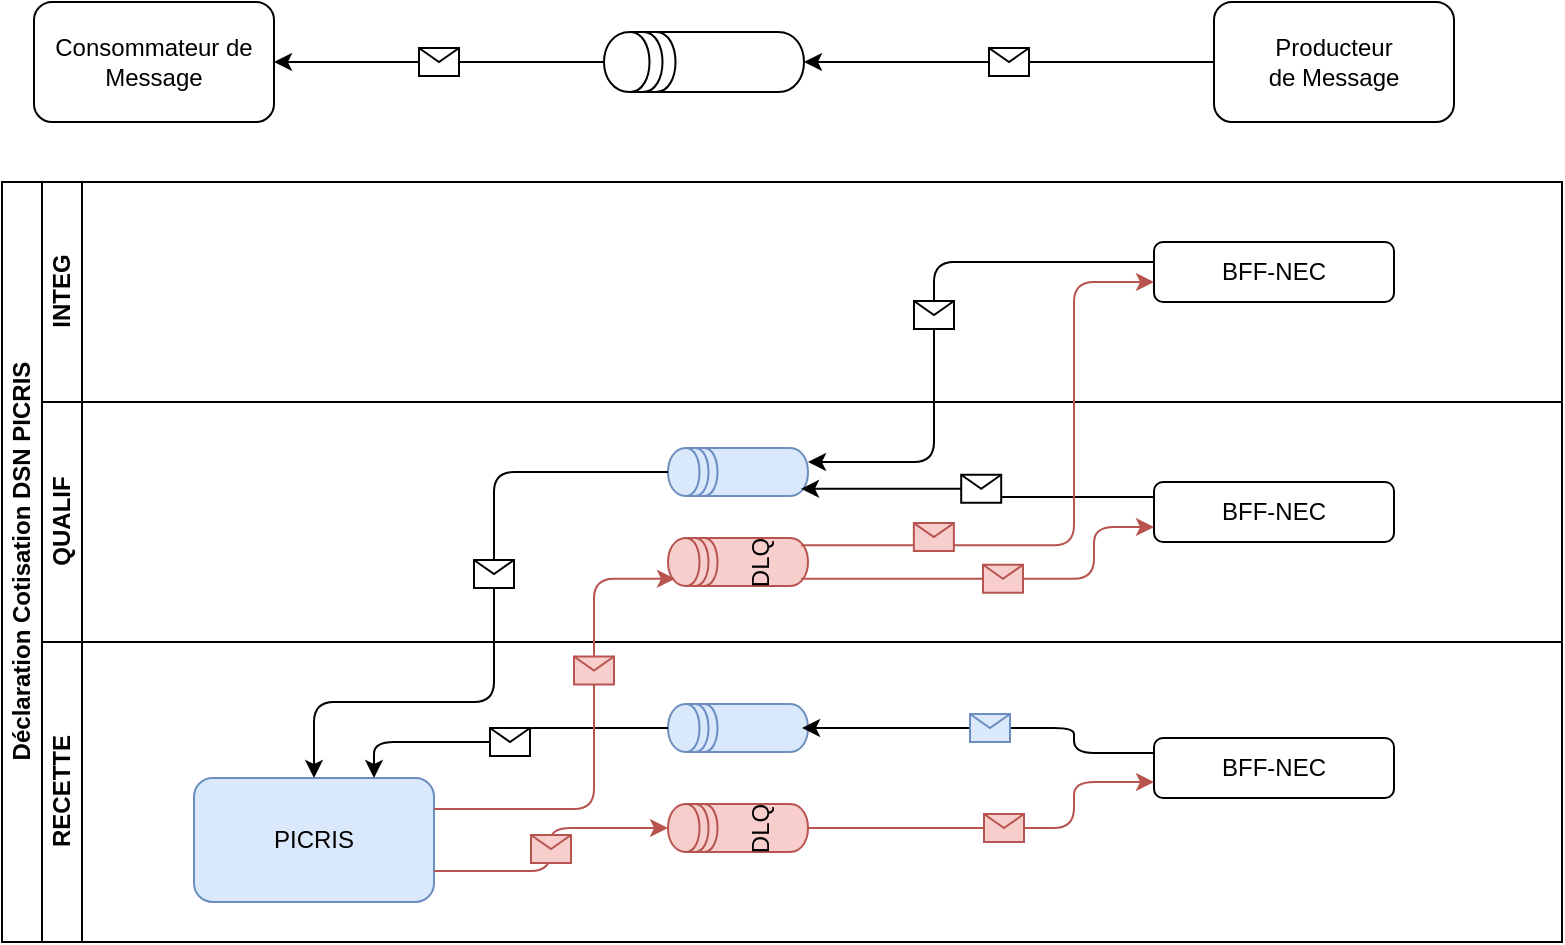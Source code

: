 <mxfile version="14.2.7" type="github">
  <diagram id="DB7DYyGe6dCBV-LKf9_g" name="Page-1">
    <mxGraphModel dx="1043" dy="501" grid="1" gridSize="10" guides="1" tooltips="1" connect="1" arrows="1" fold="1" page="1" pageScale="1" pageWidth="827" pageHeight="1169" math="0" shadow="0">
      <root>
        <mxCell id="0" />
        <mxCell id="1" parent="0" />
        <mxCell id="Vw3KiEQnQfza69MFVmrH-1" value="Consommateur de Message" style="rounded=1;whiteSpace=wrap;html=1;" parent="1" vertex="1">
          <mxGeometry x="40" y="20" width="120" height="60" as="geometry" />
        </mxCell>
        <mxCell id="Vw3KiEQnQfza69MFVmrH-3" value="&lt;div&gt;Producteur&lt;/div&gt;&lt;div&gt;de Message&lt;br&gt;&lt;/div&gt;" style="rounded=1;whiteSpace=wrap;html=1;" parent="1" vertex="1">
          <mxGeometry x="630" y="20" width="120" height="60" as="geometry" />
        </mxCell>
        <mxCell id="Vw3KiEQnQfza69MFVmrH-16" value="" style="shape=datastore;whiteSpace=wrap;html=1;rotation=-90;" parent="1" vertex="1">
          <mxGeometry x="360" width="30" height="100" as="geometry" />
        </mxCell>
        <mxCell id="yvAMT9Jdo3WJvmyWWWsH-12" value="Déclaration Cotisation DSN PICRIS" style="swimlane;html=1;childLayout=stackLayout;resizeParent=1;resizeParentMax=0;horizontal=0;startSize=20;horizontalStack=0;" parent="1" vertex="1">
          <mxGeometry x="24" y="110" width="780" height="380" as="geometry" />
        </mxCell>
        <mxCell id="yvAMT9Jdo3WJvmyWWWsH-13" value="INTEG" style="swimlane;html=1;startSize=20;horizontal=0;" parent="yvAMT9Jdo3WJvmyWWWsH-12" vertex="1">
          <mxGeometry x="20" width="760" height="110" as="geometry" />
        </mxCell>
        <mxCell id="fmMvQ1CZ4i4TI4SBkcEm-40" value="BFF-NEC" style="rounded=1;whiteSpace=wrap;html=1;" parent="yvAMT9Jdo3WJvmyWWWsH-13" vertex="1">
          <mxGeometry x="556" y="30" width="120" height="30" as="geometry" />
        </mxCell>
        <mxCell id="yvAMT9Jdo3WJvmyWWWsH-14" value="QUALIF" style="swimlane;html=1;startSize=20;horizontal=0;" parent="yvAMT9Jdo3WJvmyWWWsH-12" vertex="1">
          <mxGeometry x="20" y="110" width="760" height="120" as="geometry" />
        </mxCell>
        <mxCell id="fmMvQ1CZ4i4TI4SBkcEm-62" value="DLQ" style="shape=datastore;whiteSpace=wrap;html=1;rotation=-90;fillColor=#f8cecc;strokeColor=#b85450;" parent="yvAMT9Jdo3WJvmyWWWsH-14" vertex="1">
          <mxGeometry x="336" y="45" width="24" height="70" as="geometry" />
        </mxCell>
        <mxCell id="XuUBlldkIkATHeK3EOdW-91" value="" style="shape=datastore;whiteSpace=wrap;html=1;rotation=-90;fillColor=#dae8fc;strokeColor=#6c8ebf;" parent="yvAMT9Jdo3WJvmyWWWsH-14" vertex="1">
          <mxGeometry x="336" width="24" height="70" as="geometry" />
        </mxCell>
        <mxCell id="zpK8R6Z0TQCC7PV_zkhn-6" value="BFF-NEC" style="rounded=1;whiteSpace=wrap;html=1;" vertex="1" parent="yvAMT9Jdo3WJvmyWWWsH-14">
          <mxGeometry x="556" y="40" width="120" height="30" as="geometry" />
        </mxCell>
        <mxCell id="zpK8R6Z0TQCC7PV_zkhn-27" value="" style="endArrow=classic;html=1;strokeColor=#000000;entryX=0.15;entryY=0.95;entryDx=0;entryDy=0;exitX=0;exitY=0.25;exitDx=0;exitDy=0;entryPerimeter=0;edgeStyle=orthogonalEdgeStyle;" edge="1" parent="yvAMT9Jdo3WJvmyWWWsH-14" source="zpK8R6Z0TQCC7PV_zkhn-6" target="XuUBlldkIkATHeK3EOdW-91">
          <mxGeometry relative="1" as="geometry">
            <mxPoint x="565" y="54" as="sourcePoint" />
            <mxPoint x="360" y="54" as="targetPoint" />
          </mxGeometry>
        </mxCell>
        <mxCell id="zpK8R6Z0TQCC7PV_zkhn-28" value="" style="shape=message;html=1;outlineConnect=0;" vertex="1" parent="zpK8R6Z0TQCC7PV_zkhn-27">
          <mxGeometry width="20" height="14" relative="1" as="geometry">
            <mxPoint x="-10" y="-7" as="offset" />
          </mxGeometry>
        </mxCell>
        <mxCell id="zpK8R6Z0TQCC7PV_zkhn-29" value="" style="endArrow=classic;html=1;strokeColor=#b85450;edgeStyle=orthogonalEdgeStyle;fillColor=#f8cecc;exitX=0.15;exitY=0.95;exitDx=0;exitDy=0;entryX=0;entryY=0.75;entryDx=0;entryDy=0;exitPerimeter=0;" edge="1" parent="yvAMT9Jdo3WJvmyWWWsH-14" source="fmMvQ1CZ4i4TI4SBkcEm-62" target="zpK8R6Z0TQCC7PV_zkhn-6">
          <mxGeometry relative="1" as="geometry">
            <mxPoint x="446" y="93" as="sourcePoint" />
            <mxPoint x="619" y="70" as="targetPoint" />
            <Array as="points">
              <mxPoint x="526" y="88" />
              <mxPoint x="526" y="63" />
            </Array>
          </mxGeometry>
        </mxCell>
        <mxCell id="zpK8R6Z0TQCC7PV_zkhn-30" value="" style="shape=message;html=1;outlineConnect=0;fillColor=#f8cecc;strokeColor=#b85450;" vertex="1" parent="zpK8R6Z0TQCC7PV_zkhn-29">
          <mxGeometry width="20" height="14" relative="1" as="geometry">
            <mxPoint x="-10" y="-7" as="offset" />
          </mxGeometry>
        </mxCell>
        <mxCell id="yvAMT9Jdo3WJvmyWWWsH-15" value="RECETTE" style="swimlane;html=1;startSize=20;horizontal=0;" parent="yvAMT9Jdo3WJvmyWWWsH-12" vertex="1">
          <mxGeometry x="20" y="230" width="760" height="150" as="geometry" />
        </mxCell>
        <mxCell id="fmMvQ1CZ4i4TI4SBkcEm-39" value="PICRIS" style="rounded=1;whiteSpace=wrap;html=1;fillColor=#dae8fc;strokeColor=#6c8ebf;" parent="yvAMT9Jdo3WJvmyWWWsH-15" vertex="1">
          <mxGeometry x="76" y="68" width="120" height="62" as="geometry" />
        </mxCell>
        <mxCell id="zpK8R6Z0TQCC7PV_zkhn-7" value="BFF-NEC" style="rounded=1;whiteSpace=wrap;html=1;" vertex="1" parent="yvAMT9Jdo3WJvmyWWWsH-15">
          <mxGeometry x="556" y="48" width="120" height="30" as="geometry" />
        </mxCell>
        <mxCell id="zpK8R6Z0TQCC7PV_zkhn-8" value="" style="shape=datastore;whiteSpace=wrap;html=1;rotation=-90;fillColor=#dae8fc;strokeColor=#6c8ebf;" vertex="1" parent="yvAMT9Jdo3WJvmyWWWsH-15">
          <mxGeometry x="336" y="8" width="24" height="70" as="geometry" />
        </mxCell>
        <mxCell id="zpK8R6Z0TQCC7PV_zkhn-9" value="DLQ" style="shape=datastore;whiteSpace=wrap;html=1;rotation=-90;fillColor=#f8cecc;strokeColor=#b85450;" vertex="1" parent="yvAMT9Jdo3WJvmyWWWsH-15">
          <mxGeometry x="336" y="58" width="24" height="70" as="geometry" />
        </mxCell>
        <mxCell id="zpK8R6Z0TQCC7PV_zkhn-17" value="" style="endArrow=classic;html=1;strokeColor=#b85450;entryX=0.5;entryY=0;entryDx=0;entryDy=0;exitX=1;exitY=0.75;exitDx=0;exitDy=0;edgeStyle=orthogonalEdgeStyle;fillColor=#f8cecc;" edge="1" parent="yvAMT9Jdo3WJvmyWWWsH-15" source="fmMvQ1CZ4i4TI4SBkcEm-39" target="zpK8R6Z0TQCC7PV_zkhn-9">
          <mxGeometry relative="1" as="geometry">
            <mxPoint x="321" y="230" as="sourcePoint" />
            <mxPoint x="156" y="230" as="targetPoint" />
          </mxGeometry>
        </mxCell>
        <mxCell id="zpK8R6Z0TQCC7PV_zkhn-18" value="" style="shape=message;html=1;outlineConnect=0;fillColor=#f8cecc;strokeColor=#b85450;" vertex="1" parent="zpK8R6Z0TQCC7PV_zkhn-17">
          <mxGeometry width="20" height="14" relative="1" as="geometry">
            <mxPoint x="-10" y="-7" as="offset" />
          </mxGeometry>
        </mxCell>
        <mxCell id="zpK8R6Z0TQCC7PV_zkhn-14" value="" style="endArrow=classic;html=1;strokeColor=#000000;exitX=0.5;exitY=0;exitDx=0;exitDy=0;edgeStyle=orthogonalEdgeStyle;entryX=0.75;entryY=0;entryDx=0;entryDy=0;" edge="1" parent="yvAMT9Jdo3WJvmyWWWsH-15" source="zpK8R6Z0TQCC7PV_zkhn-8" target="fmMvQ1CZ4i4TI4SBkcEm-39">
          <mxGeometry relative="1" as="geometry">
            <mxPoint x="313" y="-85" as="sourcePoint" />
            <mxPoint x="196" y="90" as="targetPoint" />
            <Array as="points">
              <mxPoint x="236" y="43" />
              <mxPoint x="236" y="50" />
              <mxPoint x="166" y="50" />
            </Array>
          </mxGeometry>
        </mxCell>
        <mxCell id="zpK8R6Z0TQCC7PV_zkhn-15" value="" style="shape=message;html=1;outlineConnect=0;" vertex="1" parent="zpK8R6Z0TQCC7PV_zkhn-14">
          <mxGeometry width="20" height="14" relative="1" as="geometry">
            <mxPoint x="-10" y="-7" as="offset" />
          </mxGeometry>
        </mxCell>
        <mxCell id="zpK8R6Z0TQCC7PV_zkhn-23" value="" style="endArrow=classic;html=1;strokeColor=#b85450;edgeStyle=orthogonalEdgeStyle;fillColor=#f8cecc;exitX=0.5;exitY=1;exitDx=0;exitDy=0;" edge="1" parent="yvAMT9Jdo3WJvmyWWWsH-15" source="zpK8R6Z0TQCC7PV_zkhn-9">
          <mxGeometry relative="1" as="geometry">
            <mxPoint x="406" y="115" as="sourcePoint" />
            <mxPoint x="556" y="70" as="targetPoint" />
            <Array as="points">
              <mxPoint x="516" y="93" />
              <mxPoint x="516" y="70" />
            </Array>
          </mxGeometry>
        </mxCell>
        <mxCell id="zpK8R6Z0TQCC7PV_zkhn-24" value="" style="shape=message;html=1;outlineConnect=0;fillColor=#f8cecc;strokeColor=#b85450;" vertex="1" parent="zpK8R6Z0TQCC7PV_zkhn-23">
          <mxGeometry width="20" height="14" relative="1" as="geometry">
            <mxPoint x="-10" y="-7" as="offset" />
          </mxGeometry>
        </mxCell>
        <mxCell id="zpK8R6Z0TQCC7PV_zkhn-25" value="" style="endArrow=classic;html=1;strokeColor=#000000;exitX=0;exitY=0.25;exitDx=0;exitDy=0;edgeStyle=orthogonalEdgeStyle;" edge="1" parent="yvAMT9Jdo3WJvmyWWWsH-15" source="zpK8R6Z0TQCC7PV_zkhn-7">
          <mxGeometry relative="1" as="geometry">
            <mxPoint x="586" y="20" as="sourcePoint" />
            <mxPoint x="380" y="43" as="targetPoint" />
            <Array as="points">
              <mxPoint x="516" y="56" />
              <mxPoint x="516" y="43" />
            </Array>
          </mxGeometry>
        </mxCell>
        <mxCell id="zpK8R6Z0TQCC7PV_zkhn-26" value="" style="shape=message;html=1;outlineConnect=0;fillColor=#dae8fc;strokeColor=#6c8ebf;" vertex="1" parent="zpK8R6Z0TQCC7PV_zkhn-25">
          <mxGeometry width="20" height="14" relative="1" as="geometry">
            <mxPoint x="-10" y="-7" as="offset" />
          </mxGeometry>
        </mxCell>
        <mxCell id="fmMvQ1CZ4i4TI4SBkcEm-42" value="" style="endArrow=classic;html=1;strokeColor=#000000;exitX=0.5;exitY=0;exitDx=0;exitDy=0;edgeStyle=orthogonalEdgeStyle;entryX=0.5;entryY=0;entryDx=0;entryDy=0;" parent="yvAMT9Jdo3WJvmyWWWsH-12" source="XuUBlldkIkATHeK3EOdW-91" target="fmMvQ1CZ4i4TI4SBkcEm-39" edge="1">
          <mxGeometry relative="1" as="geometry">
            <mxPoint x="345" y="45" as="sourcePoint" />
            <mxPoint x="216" y="308" as="targetPoint" />
            <Array as="points">
              <mxPoint x="246" y="145" />
              <mxPoint x="246" y="260" />
              <mxPoint x="156" y="260" />
            </Array>
          </mxGeometry>
        </mxCell>
        <mxCell id="fmMvQ1CZ4i4TI4SBkcEm-43" value="" style="shape=message;html=1;outlineConnect=0;" parent="fmMvQ1CZ4i4TI4SBkcEm-42" vertex="1">
          <mxGeometry width="20" height="14" relative="1" as="geometry">
            <mxPoint x="-10" y="-34" as="offset" />
          </mxGeometry>
        </mxCell>
        <mxCell id="fmMvQ1CZ4i4TI4SBkcEm-44" value="" style="endArrow=classic;html=1;strokeColor=#000000;edgeStyle=orthogonalEdgeStyle;" parent="yvAMT9Jdo3WJvmyWWWsH-12" edge="1">
          <mxGeometry relative="1" as="geometry">
            <mxPoint x="576" y="40" as="sourcePoint" />
            <mxPoint x="403" y="140" as="targetPoint" />
            <Array as="points">
              <mxPoint x="466" y="40" />
              <mxPoint x="466" y="140" />
            </Array>
          </mxGeometry>
        </mxCell>
        <mxCell id="fmMvQ1CZ4i4TI4SBkcEm-45" value="" style="shape=message;html=1;outlineConnect=0;" parent="fmMvQ1CZ4i4TI4SBkcEm-44" vertex="1">
          <mxGeometry width="20" height="14" relative="1" as="geometry">
            <mxPoint x="-10" y="-7" as="offset" />
          </mxGeometry>
        </mxCell>
        <mxCell id="zpK8R6Z0TQCC7PV_zkhn-19" value="" style="endArrow=classic;html=1;strokeColor=#b85450;entryX=0.15;entryY=0.05;entryDx=0;entryDy=0;exitX=1;exitY=0.25;exitDx=0;exitDy=0;edgeStyle=orthogonalEdgeStyle;fillColor=#f8cecc;entryPerimeter=0;" edge="1" parent="yvAMT9Jdo3WJvmyWWWsH-12" source="fmMvQ1CZ4i4TI4SBkcEm-39" target="fmMvQ1CZ4i4TI4SBkcEm-62">
          <mxGeometry relative="1" as="geometry">
            <mxPoint x="216" y="344.5" as="sourcePoint" />
            <mxPoint x="333" y="323" as="targetPoint" />
            <Array as="points">
              <mxPoint x="296" y="314" />
              <mxPoint x="296" y="198" />
            </Array>
          </mxGeometry>
        </mxCell>
        <mxCell id="zpK8R6Z0TQCC7PV_zkhn-20" value="" style="shape=message;html=1;outlineConnect=0;fillColor=#f8cecc;strokeColor=#b85450;" vertex="1" parent="zpK8R6Z0TQCC7PV_zkhn-19">
          <mxGeometry width="20" height="14" relative="1" as="geometry">
            <mxPoint x="-10" y="-38.27" as="offset" />
          </mxGeometry>
        </mxCell>
        <mxCell id="zpK8R6Z0TQCC7PV_zkhn-21" value="" style="endArrow=classic;html=1;strokeColor=#b85450;edgeStyle=orthogonalEdgeStyle;fillColor=#f8cecc;exitX=0.85;exitY=0.95;exitDx=0;exitDy=0;exitPerimeter=0;" edge="1" parent="yvAMT9Jdo3WJvmyWWWsH-12" source="fmMvQ1CZ4i4TI4SBkcEm-62">
          <mxGeometry relative="1" as="geometry">
            <mxPoint x="400" y="190" as="sourcePoint" />
            <mxPoint x="576" y="50" as="targetPoint" />
            <Array as="points">
              <mxPoint x="536" y="182" />
              <mxPoint x="536" y="50" />
            </Array>
          </mxGeometry>
        </mxCell>
        <mxCell id="zpK8R6Z0TQCC7PV_zkhn-22" value="" style="shape=message;html=1;outlineConnect=0;fillColor=#f8cecc;strokeColor=#b85450;" vertex="1" parent="zpK8R6Z0TQCC7PV_zkhn-21">
          <mxGeometry width="20" height="14" relative="1" as="geometry">
            <mxPoint x="-80.07" y="6.43" as="offset" />
          </mxGeometry>
        </mxCell>
        <mxCell id="yvAMT9Jdo3WJvmyWWWsH-21" value="" style="endArrow=classic;html=1;strokeColor=#000000;entryX=1;entryY=0.5;entryDx=0;entryDy=0;exitX=0.5;exitY=0;exitDx=0;exitDy=0;" parent="1" source="Vw3KiEQnQfza69MFVmrH-16" target="Vw3KiEQnQfza69MFVmrH-1" edge="1">
          <mxGeometry relative="1" as="geometry">
            <mxPoint x="400" y="122" as="sourcePoint" />
            <mxPoint x="300" y="122" as="targetPoint" />
          </mxGeometry>
        </mxCell>
        <mxCell id="yvAMT9Jdo3WJvmyWWWsH-22" value="" style="shape=message;html=1;outlineConnect=0;" parent="yvAMT9Jdo3WJvmyWWWsH-21" vertex="1">
          <mxGeometry width="20" height="14" relative="1" as="geometry">
            <mxPoint x="-10" y="-7" as="offset" />
          </mxGeometry>
        </mxCell>
        <mxCell id="yvAMT9Jdo3WJvmyWWWsH-23" value="" style="endArrow=classic;html=1;strokeColor=#000000;entryX=0.5;entryY=1;entryDx=0;entryDy=0;exitX=0;exitY=0.5;exitDx=0;exitDy=0;" parent="1" source="Vw3KiEQnQfza69MFVmrH-3" target="Vw3KiEQnQfza69MFVmrH-16" edge="1">
          <mxGeometry relative="1" as="geometry">
            <mxPoint x="605" y="92" as="sourcePoint" />
            <mxPoint x="440" y="92" as="targetPoint" />
          </mxGeometry>
        </mxCell>
        <mxCell id="yvAMT9Jdo3WJvmyWWWsH-24" value="" style="shape=message;html=1;outlineConnect=0;" parent="yvAMT9Jdo3WJvmyWWWsH-23" vertex="1">
          <mxGeometry width="20" height="14" relative="1" as="geometry">
            <mxPoint x="-10" y="-7" as="offset" />
          </mxGeometry>
        </mxCell>
      </root>
    </mxGraphModel>
  </diagram>
</mxfile>
